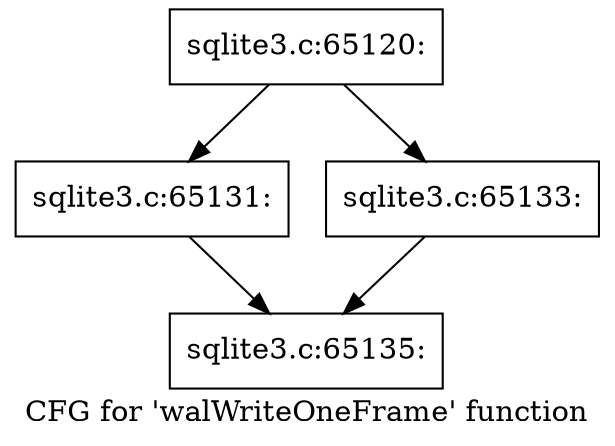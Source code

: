 digraph "CFG for 'walWriteOneFrame' function" {
	label="CFG for 'walWriteOneFrame' function";

	Node0x55c0f745a2d0 [shape=record,label="{sqlite3.c:65120:}"];
	Node0x55c0f745a2d0 -> Node0x55c0f591b280;
	Node0x55c0f745a2d0 -> Node0x55c0f58fe3b0;
	Node0x55c0f591b280 [shape=record,label="{sqlite3.c:65131:}"];
	Node0x55c0f591b280 -> Node0x55c0f745fff0;
	Node0x55c0f58fe3b0 [shape=record,label="{sqlite3.c:65133:}"];
	Node0x55c0f58fe3b0 -> Node0x55c0f745fff0;
	Node0x55c0f745fff0 [shape=record,label="{sqlite3.c:65135:}"];
}

